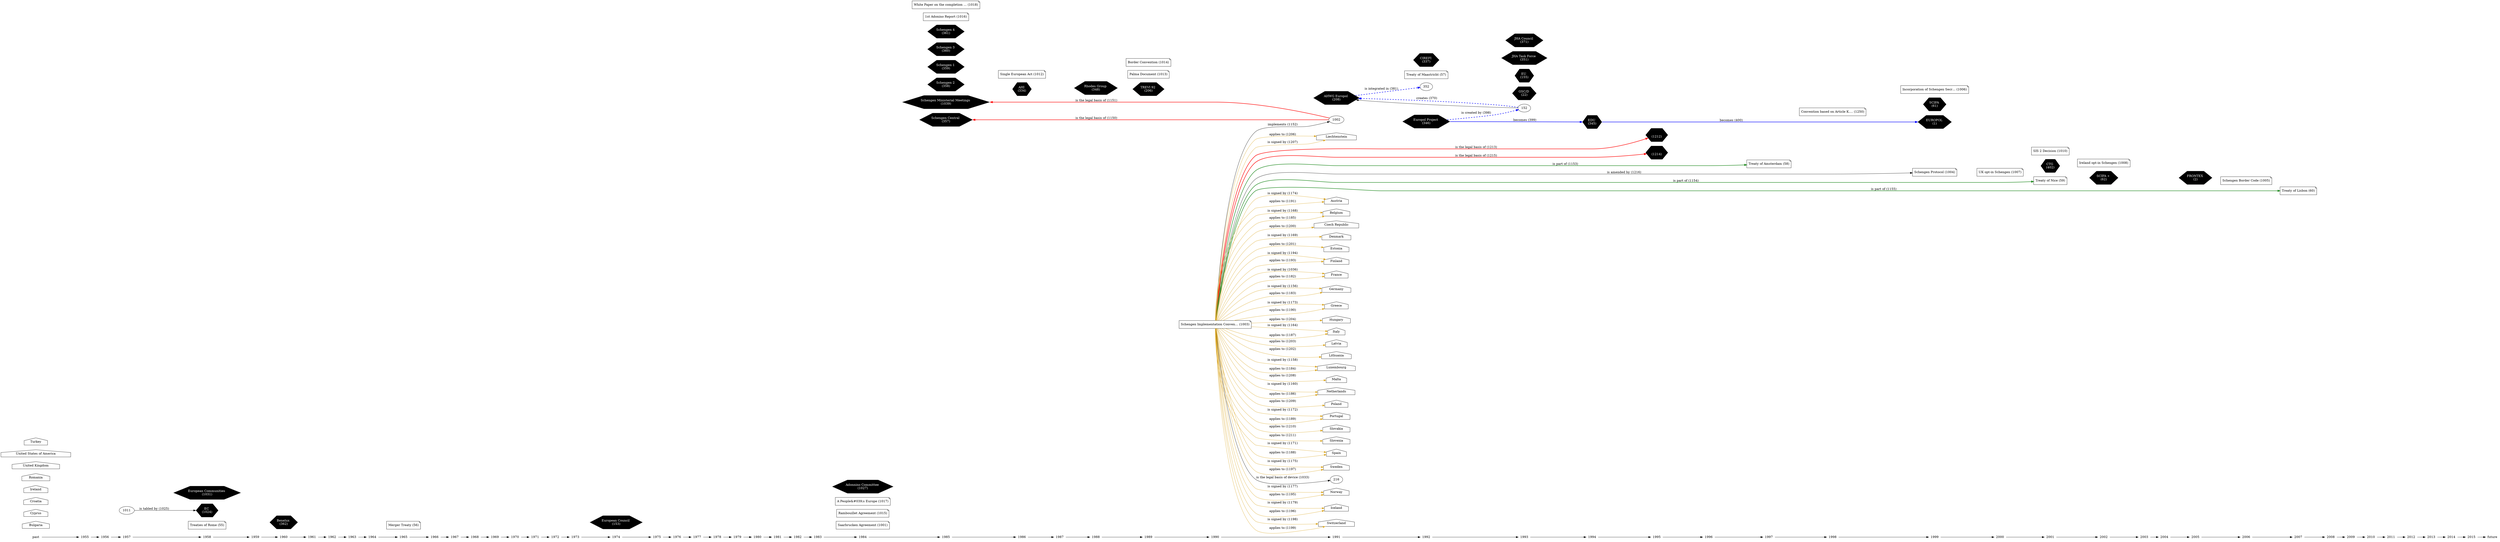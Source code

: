 digraph source {
  graph [ rankdir = LR ];
subgraph y_1955 {
  graph [ rank = same ];
  "1955" [ shape = plaintext ];
}

subgraph y_1956 {
  graph [ rank = same ];
  "1956" [ shape = plaintext ];
}

subgraph y_1957 {
  graph [ rank = same ];
  "1957" [ shape = plaintext ];
}

subgraph y_1958 {
  graph [ rank = same ];
  "55" [ label = "Treaties of Rome", shape = note ];
  "1024";
  "1031";
  "1958" [ shape = plaintext ];
}

subgraph y_1959 {
  graph [ rank = same ];
  "1959" [ shape = plaintext ];
}

subgraph y_1960 {
  graph [ rank = same ];
  "362";
  "1960" [ shape = plaintext ];
}

subgraph y_1961 {
  graph [ rank = same ];
  "1961" [ shape = plaintext ];
}

subgraph y_1962 {
  graph [ rank = same ];
  "1962" [ shape = plaintext ];
}

subgraph y_1963 {
  graph [ rank = same ];
  "1963" [ shape = plaintext ];
}

subgraph y_1964 {
  graph [ rank = same ];
  "1964" [ shape = plaintext ];
}

subgraph y_1965 {
  graph [ rank = same ];
  "56" [ label = "Merger Treaty", shape = note ];
  "1965" [ shape = plaintext ];
}

subgraph y_1966 {
  graph [ rank = same ];
  "1966" [ shape = plaintext ];
}

subgraph y_1967 {
  graph [ rank = same ];
  "1967" [ shape = plaintext ];
}

subgraph y_1968 {
  graph [ rank = same ];
  "1968" [ shape = plaintext ];
}

subgraph y_1969 {
  graph [ rank = same ];
  "1969" [ shape = plaintext ];
}

subgraph y_1970 {
  graph [ rank = same ];
  "1970" [ shape = plaintext ];
}

subgraph y_1971 {
  graph [ rank = same ];
  "1971" [ shape = plaintext ];
}

subgraph y_1972 {
  graph [ rank = same ];
  "1972" [ shape = plaintext ];
}

subgraph y_1973 {
  graph [ rank = same ];
  "1973" [ shape = plaintext ];
}

subgraph y_1974 {
  graph [ rank = same ];
  "153";
  "1974" [ shape = plaintext ];
}

subgraph y_1975 {
  graph [ rank = same ];
  "1975" [ shape = plaintext ];
}

subgraph y_1976 {
  graph [ rank = same ];
  "1976" [ shape = plaintext ];
}

subgraph y_1977 {
  graph [ rank = same ];
  "1977" [ shape = plaintext ];
}

subgraph y_1978 {
  graph [ rank = same ];
  "1978" [ shape = plaintext ];
}

subgraph y_1979 {
  graph [ rank = same ];
  "1979" [ shape = plaintext ];
}

subgraph y_1980 {
  graph [ rank = same ];
  "1980" [ shape = plaintext ];
}

subgraph y_1981 {
  graph [ rank = same ];
  "1981" [ shape = plaintext ];
}

subgraph y_1982 {
  graph [ rank = same ];
  "1982" [ shape = plaintext ];
}

subgraph y_1983 {
  graph [ rank = same ];
  "1983" [ shape = plaintext ];
}

subgraph y_1984 {
  graph [ rank = same ];
  "1001" [ label = "Saarbrucken Agreement", shape = note ];
  "1015" [ label = "Rambouillet Agreement", shape = note ];
  "1017" [ label = "A People&amp;#039;s Europe", shape = note ];
  "1027";
  "1984" [ shape = plaintext ];
}

subgraph y_1985 {
  graph [ rank = same ];
  "357";
  "358";
  "359";
  "360";
  "361";
  "1016" [ label = "1st Adonino Report", shape = note ];
  "1018" [ label = "White Paper on the completion of the single market", shape = note ];
  "1039";
  "1985" [ shape = plaintext ];
}

subgraph y_1986 {
  graph [ rank = same ];
  "334";
  "1012" [ label = "Single European Act", shape = note ];
  "1986" [ shape = plaintext ];
}

subgraph y_1987 {
  graph [ rank = same ];
  "1987" [ shape = plaintext ];
}

subgraph y_1988 {
  graph [ rank = same ];
  "348";
  "1988" [ shape = plaintext ];
}

subgraph y_1989 {
  graph [ rank = same ];
  "206";
  "1013" [ label = "Palma Document", shape = note ];
  "1014" [ label = "Border Convention", shape = note ];
  "1989" [ shape = plaintext ];
}

subgraph y_1990 {
  graph [ rank = same ];
  "1003" [ label = "Schengen Implementation Convention", shape = note ];
  "1990" [ shape = plaintext ];
}

subgraph y_1991 {
  graph [ rank = same ];
  "208";
  "1991" [ shape = plaintext ];
}

subgraph y_1992 {
  graph [ rank = same ];
  "57" [ label = "Treaty of Maastricht", shape = note ];
  "337";
  "346";
  "1992" [ shape = plaintext ];
}

subgraph y_1993 {
  graph [ rank = same ];
  "22";
  "155";
  "351";
  "371";
  "1993" [ shape = plaintext ];
}

subgraph y_1994 {
  graph [ rank = same ];
  "345";
  "1994" [ shape = plaintext ];
}

subgraph y_1995 {
  graph [ rank = same ];
  "1212";
  "1214";
  "1995" [ shape = plaintext ];
}

subgraph y_1996 {
  graph [ rank = same ];
  "1996" [ shape = plaintext ];
}

subgraph y_1997 {
  graph [ rank = same ];
  "58" [ label = "Treaty of Amsterdam", shape = note ];
  "1997" [ shape = plaintext ];
}

subgraph y_1998 {
  graph [ rank = same ];
  "1250" [ label = "Convention based on Article K.3 of the Treaty on European Union on the establishment of a European Police Office (Europol Convention)", shape = note ];
  "1998" [ shape = plaintext ];
}

subgraph y_1999 {
  graph [ rank = same ];
  "1";
  "61";
  "1004" [ label = "Schengen Protocol", shape = note ];
  "1006" [ label = "Incorporation of Schengen Secretariat", shape = note ];
  "1999" [ shape = plaintext ];
}

subgraph y_2000 {
  graph [ rank = same ];
  "1007" [ label = "UK opt-in Schengen", shape = note ];
  "2000" [ shape = plaintext ];
}

subgraph y_2001 {
  graph [ rank = same ];
  "59" [ label = "Treaty of Nice", shape = note ];
  "402";
  "1010" [ label = "SIS 2 Decision", shape = note ];
  "2001" [ shape = plaintext ];
}

subgraph y_2002 {
  graph [ rank = same ];
  "62";
  "1008" [ label = "Ireland opt-in Schengen", shape = note ];
  "2002" [ shape = plaintext ];
}

subgraph y_2003 {
  graph [ rank = same ];
  "2003" [ shape = plaintext ];
}

subgraph y_2004 {
  graph [ rank = same ];
  "2004" [ shape = plaintext ];
}

subgraph y_2005 {
  graph [ rank = same ];
  "2";
  "2005" [ shape = plaintext ];
}

subgraph y_2006 {
  graph [ rank = same ];
  "1005" [ label = "Schengen Border Code", shape = note ];
  "2006" [ shape = plaintext ];
}

subgraph y_2007 {
  graph [ rank = same ];
  "60" [ label = "Treaty of Lisbon", shape = note ];
  "2007" [ shape = plaintext ];
}

subgraph y_2008 {
  graph [ rank = same ];
  "2008" [ shape = plaintext ];
}

subgraph y_2009 {
  graph [ rank = same ];
  "2009" [ shape = plaintext ];
}

subgraph y_2010 {
  graph [ rank = same ];
  "2010" [ shape = plaintext ];
}

subgraph y_2011 {
  graph [ rank = same ];
  "2011" [ shape = plaintext ];
}

subgraph y_2012 {
  graph [ rank = same ];
  "2012" [ shape = plaintext ];
}

subgraph y_2013 {
  graph [ rank = same ];
  "2013" [ shape = plaintext ];
}

subgraph y_2014 {
  graph [ rank = same ];
  "2014" [ shape = plaintext ];
}

subgraph y_2015 {
  graph [ rank = same ];
  "2015" [ shape = plaintext ];
}

  "1" [ color = "white", shape = hexagon, style = "filled", fillcolor = "black", fontcolor = "white", label = "EUROPOL 
(1)" ];
  "2" [ color = "white", shape = hexagon, style = "filled", fillcolor = "black", fontcolor = "white", label = "FRONTEX 
(2)" ];
  "22" [ color = "white", shape = hexagon, style = "filled", fillcolor = "black", fontcolor = "white", label = "GSC/D 
(22)" ];
  "24" [ shape = house, label = "Austria" ];
  "25" [ shape = house, label = "Belgium" ];
  "26" [ shape = house, label = "Bulgaria" ];
  "27" [ shape = house, label = "Cyprus" ];
  "28" [ shape = house, label = "Croatia" ];
  "29" [ shape = house, label = "Czech Republic" ];
  "30" [ shape = house, label = "Denmark" ];
  "31" [ shape = house, label = "Estonia" ];
  "32" [ shape = house, label = "Finland" ];
  "33" [ shape = house, label = "France" ];
  "34" [ shape = house, label = "Germany" ];
  "35" [ shape = house, label = "Greece" ];
  "36" [ shape = house, label = "Hungary" ];
  "37" [ shape = house, label = "Ireland" ];
  "38" [ shape = house, label = "Italy" ];
  "39" [ shape = house, label = "Latvia" ];
  "40" [ shape = house, label = "Lithuania" ];
  "41" [ shape = house, label = "Luxembourg" ];
  "42" [ shape = house, label = "Malta" ];
  "43" [ shape = house, label = "Netherlands" ];
  "44" [ shape = house, label = "Poland" ];
  "45" [ shape = house, label = "Portugal" ];
  "46" [ shape = house, label = "Romania" ];
  "47" [ shape = house, label = "Slovakia" ];
  "48" [ shape = house, label = "Slovenia" ];
  "49" [ shape = house, label = "Spain" ];
  "50" [ shape = house, label = "Sweden" ];
  "51" [ shape = house, label = "United Kingdom" ];
  "52" [ shape = house, label = "United States of America" ];
  "54" [ shape = house, label = "Turkey" ];
  "55" [ shape = note, label = "Treaties of Rome (55)" ];
  "56" [ shape = note, label = "Merger Treaty (56)" ];
  "57" [ shape = note, label = "Treaty of Maastricht (57)" ];
  "58" [ shape = note, label = "Treaty of Amsterdam (58)" ];
  "59" [ shape = note, label = "Treaty of Nice (59)" ];
  "60" [ shape = note, label = "Treaty of Lisbon (60)" ];
  "61" [ color = "white", shape = hexagon, style = "filled", fillcolor = "black", fontcolor = "white", label = "SCIFA 
(61)" ];
  "62" [ color = "white", shape = hexagon, style = "filled", fillcolor = "black", fontcolor = "white", label = "SCIFA + 
(62)" ];
  "152";
  "153" [ color = "white", shape = hexagon, style = "filled", fillcolor = "black", fontcolor = "white", label = "European Council 
(153)" ];
  "155" [ color = "white", shape = hexagon, style = "filled", fillcolor = "black", fontcolor = "white", label = "EU 
(155)" ];
  "206" [ color = "white", shape = hexagon, style = "filled", fillcolor = "black", fontcolor = "white", label = "TREVI 92 
(206)" ];
  "208" [ color = "white", shape = hexagon, style = "filled", fillcolor = "black", fontcolor = "white", label = "AHWG Europol 
(208)" ];
  "216";
  "334" [ color = "white", shape = hexagon, style = "filled", fillcolor = "black", fontcolor = "white", label = "AHI 
(334)" ];
  "337" [ color = "white", shape = hexagon, style = "filled", fillcolor = "black", fontcolor = "white", label = "CIREFI 
(337)" ];
  "345" [ color = "white", shape = hexagon, style = "filled", fillcolor = "black", fontcolor = "white", label = "EDU 
(345)" ];
  "346" [ color = "white", shape = hexagon, style = "filled", fillcolor = "black", fontcolor = "white", label = "Europol Project 
(346)" ];
  "348" [ color = "white", shape = hexagon, style = "filled", fillcolor = "black", fontcolor = "white", label = "Rhodes Group 
(348)" ];
  "351" [ color = "white", shape = hexagon, style = "filled", fillcolor = "black", fontcolor = "white", label = "JHA Task Force 
(351)" ];
  "352";
  "357" [ color = "white", shape = hexagon, style = "filled", fillcolor = "black", fontcolor = "white", label = "Schengen Central 
(357)" ];
  "358" [ color = "white", shape = hexagon, style = "filled", fillcolor = "black", fontcolor = "white", label = "Schengen 2 
(358)" ];
  "359" [ color = "white", shape = hexagon, style = "filled", fillcolor = "black", fontcolor = "white", label = "Schengen 1 
(359)" ];
  "360" [ color = "white", shape = hexagon, style = "filled", fillcolor = "black", fontcolor = "white", label = "Schengen 3 
(360)" ];
  "361" [ color = "white", shape = hexagon, style = "filled", fillcolor = "black", fontcolor = "white", label = "Schengen 4 
(361)" ];
  "362" [ color = "white", shape = hexagon, style = "filled", fillcolor = "black", fontcolor = "white", label = "Benelux 
(362)" ];
  "371" [ color = "white", shape = hexagon, style = "filled", fillcolor = "black", fontcolor = "white", label = "JHA Council 
(371)" ];
  "402" [ color = "white", shape = hexagon, style = "filled", fillcolor = "black", fontcolor = "white", label = "CTG 
(402)" ];
  "1001" [ shape = note, label = "Saarbrucken Agreement (1001)" ];
  "1002";
  "1003" [ shape = note, label = "Schengen Implementation Conven… (1003)" ];
  "1004" [ shape = note, label = "Schengen Protocol (1004)" ];
  "1005" [ shape = note, label = "Schengen Border Code (1005)" ];
  "1006" [ shape = note, label = "Incorporation of Schengen Secr… (1006)" ];
  "1007" [ shape = note, label = "UK opt-in Schengen (1007)" ];
  "1008" [ shape = note, label = "Ireland opt-in Schengen (1008)" ];
  "1010" [ shape = note, label = "SIS 2 Decision (1010)" ];
  "1011";
  "1012" [ shape = note, label = "Single European Act (1012)" ];
  "1013" [ shape = note, label = "Palma Document (1013)" ];
  "1014" [ shape = note, label = "Border Convention (1014)" ];
  "1015" [ shape = note, label = "Rambouillet Agreement (1015)" ];
  "1016" [ shape = note, label = "1st Adonino Report (1016)" ];
  "1017" [ shape = note, label = "A People&amp;#039;s Europe (1017)" ];
  "1018" [ shape = note, label = "White Paper on the completion … (1018)" ];
  "1024" [ color = "white", shape = hexagon, style = "filled", fillcolor = "black", fontcolor = "white", label = "EC 
(1024)" ];
  "1027" [ color = "white", shape = hexagon, style = "filled", fillcolor = "black", fontcolor = "white", label = "Adonnino Committee 
(1027)" ];
  "1031" [ color = "white", shape = hexagon, style = "filled", fillcolor = "black", fontcolor = "white", label = "European Communities 
(1031)" ];
  "1039" [ color = "white", shape = hexagon, style = "filled", fillcolor = "black", fontcolor = "white", label = "Schengen Ministerial Meetings 
(1039)" ];
  "1176" [ shape = house, label = "Norway" ];
  "1178" [ shape = house, label = "Iceland" ];
  "1180" [ shape = house, label = "Switzerland" ];
  "1205" [ shape = house, label = "Liechtenstein" ];
  "1212" [ color = "white", shape = hexagon, style = "filled", fillcolor = "black", fontcolor = "white", label = " 
(1212)" ];
  "1214" [ color = "white", shape = hexagon, style = "filled", fillcolor = "black", fontcolor = "white", label = " 
(1214)" ];
  "1250" [ shape = note, label = "Convention based on Article K.… (1250)" ];
  "1954" [ label = "past", shape = plaintext ];
  "1955";
  "1956";
  "1957";
  "1958";
  "1959";
  "1960";
  "1961";
  "1962";
  "1963";
  "1964";
  "1965";
  "1966";
  "1967";
  "1968";
  "1969";
  "1970";
  "1971";
  "1972";
  "1973";
  "1974";
  "1975";
  "1976";
  "1977";
  "1978";
  "1979";
  "1980";
  "1981";
  "1982";
  "1983";
  "1984";
  "1985";
  "1986";
  "1987";
  "1988";
  "1989";
  "1990";
  "1991";
  "1992";
  "1993";
  "1994";
  "1995";
  "1996";
  "1997";
  "1998";
  "1999";
  "2000";
  "2001";
  "2002";
  "2003";
  "2004";
  "2005";
  "2006";
  "2007";
  "2008";
  "2009";
  "2010";
  "2011";
  "2012";
  "2013";
  "2014";
  "2015";
  "2016" [ label = "future", shape = plaintext ];
  "1954" -> "1955";
  "1955" -> "1956";
  "1956" -> "1957";
  "1957" -> "1958";
  "1958" -> "1959";
  "1959" -> "1960";
  "1960" -> "1961";
  "1961" -> "1962";
  "1962" -> "1963";
  "1963" -> "1964";
  "1964" -> "1965";
  "1965" -> "1966";
  "1966" -> "1967";
  "1967" -> "1968";
  "1968" -> "1969";
  "1969" -> "1970";
  "1970" -> "1971";
  "1971" -> "1972";
  "1972" -> "1973";
  "1973" -> "1974";
  "1974" -> "1975";
  "1975" -> "1976";
  "1976" -> "1977";
  "1977" -> "1978";
  "1978" -> "1979";
  "1979" -> "1980";
  "1980" -> "1981";
  "1981" -> "1982";
  "1982" -> "1983";
  "1983" -> "1984";
  "1984" -> "1985";
  "1985" -> "1986";
  "1986" -> "1987";
  "1987" -> "1988";
  "1988" -> "1989";
  "1989" -> "1990";
  "1990" -> "1991";
  "1991" -> "1992";
  "1992" -> "1993";
  "1993" -> "1994";
  "1994" -> "1995";
  "1995" -> "1996";
  "1996" -> "1997";
  "1997" -> "1998";
  "1998" -> "1999";
  "1999" -> "2000";
  "2000" -> "2001";
  "2001" -> "2002";
  "2002" -> "2003";
  "2003" -> "2004";
  "2004" -> "2005";
  "2005" -> "2006";
  "2006" -> "2007";
  "2007" -> "2008";
  "2008" -> "2009";
  "2009" -> "2010";
  "2010" -> "2011";
  "2011" -> "2012";
  "2012" -> "2013";
  "2013" -> "2014";
  "2014" -> "2015";
  "2015" -> "2016";
  "208" -> "352" [ penwidth = 2, style = "dashed", color = "blue", label = " is integrated in (381)" ];
  "1002" -> "357" [ penwidth = 2, color = "red", label = " is the legal basis of (1150)" ];
  "1002" -> "1039" [ penwidth = 2, color = "red", label = " is the legal basis of (1151)" ];
  "1011" -> "1024" [ label = " is tabled by (1025)" ];
  "1003" -> "24" [ color = "goldenrod", label = " applies to (1191)" ];
  "1003" -> "25" [ color = "goldenrod", label = " applies to (1185)" ];
  "1003" -> "29" [ color = "goldenrod", label = " applies to (1200)" ];
  "1003" -> "31" [ color = "goldenrod", label = " applies to (1201)" ];
  "1003" -> "32" [ color = "goldenrod", label = " applies to (1193)" ];
  "1003" -> "33" [ color = "goldenrod", label = " applies to (1182)" ];
  "1003" -> "34" [ color = "goldenrod", label = " applies to (1183)" ];
  "1003" -> "35" [ color = "goldenrod", label = " applies to (1190)" ];
  "1003" -> "36" [ color = "goldenrod", label = " applies to (1204)" ];
  "1003" -> "1178" [ color = "goldenrod", label = " applies to (1196)" ];
  "1003" -> "38" [ color = "goldenrod", label = " applies to (1187)" ];
  "1003" -> "39" [ color = "goldenrod", label = " applies to (1203)" ];
  "1003" -> "1205" [ color = "goldenrod", label = " applies to (1206)" ];
  "1003" -> "40" [ color = "goldenrod", label = " applies to (1202)" ];
  "1003" -> "41" [ color = "goldenrod", label = " applies to (1184)" ];
  "1003" -> "42" [ color = "goldenrod", label = " applies to (1208)" ];
  "1003" -> "43" [ color = "goldenrod", label = " applies to (1186)" ];
  "1003" -> "1176" [ color = "goldenrod", label = " applies to (1195)" ];
  "1003" -> "44" [ color = "goldenrod", label = " applies to (1209)" ];
  "1003" -> "45" [ color = "goldenrod", label = " applies to (1189)" ];
  "1003" -> "47" [ color = "goldenrod", label = " applies to (1210)" ];
  "1003" -> "48" [ color = "goldenrod", label = " applies to (1211)" ];
  "1003" -> "49" [ color = "goldenrod", label = " applies to (1188)" ];
  "1003" -> "50" [ color = "goldenrod", label = " applies to (1197)" ];
  "1003" -> "1180" [ color = "goldenrod", label = " applies to (1199)" ];
  "1003" -> "1002" [ label = " implements (1152)" ];
  "1003" -> "1004" [ label = " is amended by (1216)" ];
  "1003" -> "58" [ style = "bold", color = "forestgreen", label = " is part of (1153)" ];
  "1003" -> "60" [ style = "bold", color = "forestgreen", label = " is part of (1155)" ];
  "1003" -> "59" [ style = "bold", color = "forestgreen", label = " is part of (1154)" ];
  "1003" -> "24" [ color = "goldenrod", label = " is signed by (1174)" ];
  "1003" -> "25" [ color = "goldenrod", label = " is signed by (1168)" ];
  "1003" -> "30" [ color = "goldenrod", label = " is signed by (1169)" ];
  "1003" -> "32" [ color = "goldenrod", label = " is signed by (1194)" ];
  "1003" -> "33" [ color = "goldenrod", label = " is signed by (1036)" ];
  "1003" -> "34" [ color = "goldenrod", label = " is signed by (1156)" ];
  "1003" -> "35" [ color = "goldenrod", label = " is signed by (1173)" ];
  "1003" -> "1178" [ color = "goldenrod", label = " is signed by (1179)" ];
  "1003" -> "38" [ color = "goldenrod", label = " is signed by (1164)" ];
  "1003" -> "1205" [ color = "goldenrod", label = " is signed by (1207)" ];
  "1003" -> "41" [ color = "goldenrod", label = " is signed by (1158)" ];
  "1003" -> "43" [ color = "goldenrod", label = " is signed by (1160)" ];
  "1003" -> "1176" [ color = "goldenrod", label = " is signed by (1177)" ];
  "1003" -> "45" [ color = "goldenrod", label = " is signed by (1172)" ];
  "1003" -> "49" [ color = "goldenrod", label = " is signed by (1171)" ];
  "1003" -> "50" [ color = "goldenrod", label = " is signed by (1175)" ];
  "1003" -> "1180" [ color = "goldenrod", label = " is signed by (1198)" ];
  "1003" -> "216" [ label = " is the legal basis of device (1033)" ];
  "1003" -> "1212" [ penwidth = 2, color = "red", label = " is the legal basis of (1213)" ];
  "1003" -> "1214" [ penwidth = 2, color = "red", label = " is the legal basis of (1215)" ];
  "345" -> "1" [ penwidth = 2, color = "blue", style = "solid", label = " becomes (400)" ];
  "346" -> "152" [ penwidth = 2, color = "blue", style = "dashed", label = " is created by (398)" ];
  "346" -> "345" [ penwidth = 2, color = "blue", style = "solid", label = " becomes (399)" ];
  "152" -> "208" [ penwidth = 2, color = "blue", style = "dashed", label = " creates (370)" ];
  "152" -> "208";
}
